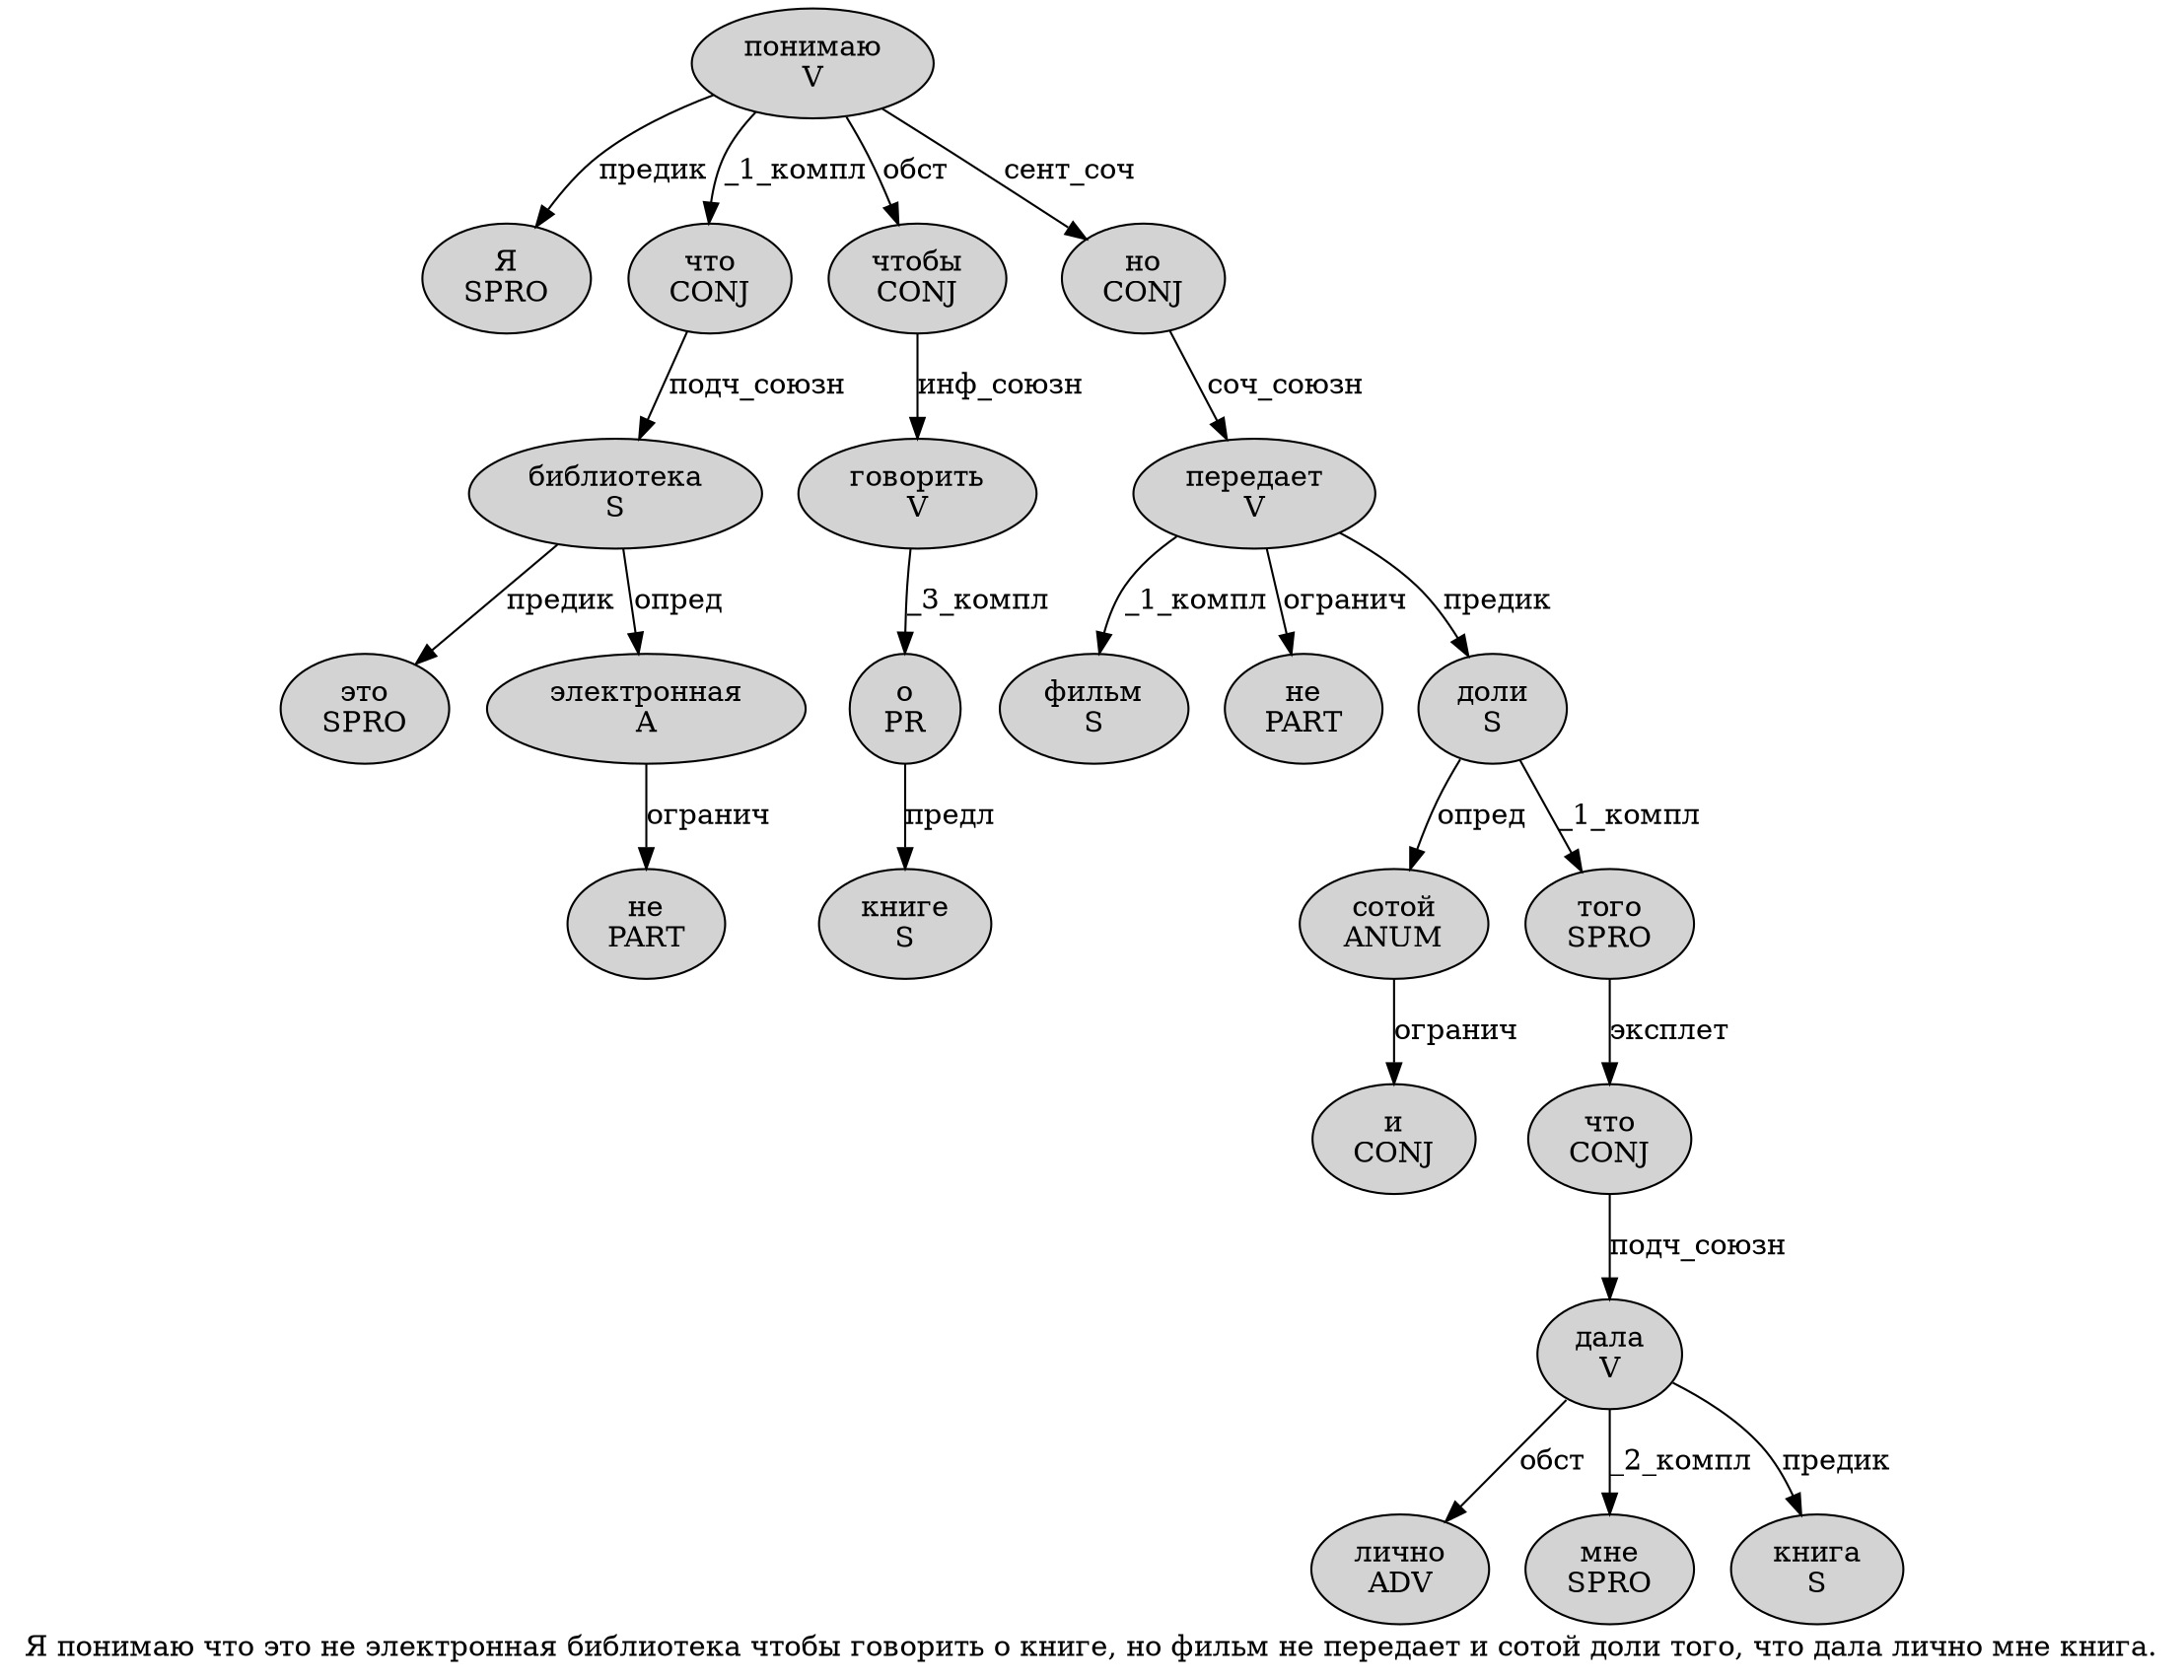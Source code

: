 digraph SENTENCE_3925 {
	graph [label="Я понимаю что это не электронная библиотека чтобы говорить о книге, но фильм не передает и сотой доли того, что дала лично мне книга."]
	node [style=filled]
		0 [label="Я
SPRO" color="" fillcolor=lightgray penwidth=1 shape=ellipse]
		1 [label="понимаю
V" color="" fillcolor=lightgray penwidth=1 shape=ellipse]
		2 [label="что
CONJ" color="" fillcolor=lightgray penwidth=1 shape=ellipse]
		3 [label="это
SPRO" color="" fillcolor=lightgray penwidth=1 shape=ellipse]
		4 [label="не
PART" color="" fillcolor=lightgray penwidth=1 shape=ellipse]
		5 [label="электронная
A" color="" fillcolor=lightgray penwidth=1 shape=ellipse]
		6 [label="библиотека
S" color="" fillcolor=lightgray penwidth=1 shape=ellipse]
		7 [label="чтобы
CONJ" color="" fillcolor=lightgray penwidth=1 shape=ellipse]
		8 [label="говорить
V" color="" fillcolor=lightgray penwidth=1 shape=ellipse]
		9 [label="о
PR" color="" fillcolor=lightgray penwidth=1 shape=ellipse]
		10 [label="книге
S" color="" fillcolor=lightgray penwidth=1 shape=ellipse]
		12 [label="но
CONJ" color="" fillcolor=lightgray penwidth=1 shape=ellipse]
		13 [label="фильм
S" color="" fillcolor=lightgray penwidth=1 shape=ellipse]
		14 [label="не
PART" color="" fillcolor=lightgray penwidth=1 shape=ellipse]
		15 [label="передает
V" color="" fillcolor=lightgray penwidth=1 shape=ellipse]
		16 [label="и
CONJ" color="" fillcolor=lightgray penwidth=1 shape=ellipse]
		17 [label="сотой
ANUM" color="" fillcolor=lightgray penwidth=1 shape=ellipse]
		18 [label="доли
S" color="" fillcolor=lightgray penwidth=1 shape=ellipse]
		19 [label="того
SPRO" color="" fillcolor=lightgray penwidth=1 shape=ellipse]
		21 [label="что
CONJ" color="" fillcolor=lightgray penwidth=1 shape=ellipse]
		22 [label="дала
V" color="" fillcolor=lightgray penwidth=1 shape=ellipse]
		23 [label="лично
ADV" color="" fillcolor=lightgray penwidth=1 shape=ellipse]
		24 [label="мне
SPRO" color="" fillcolor=lightgray penwidth=1 shape=ellipse]
		25 [label="книга
S" color="" fillcolor=lightgray penwidth=1 shape=ellipse]
			1 -> 0 [label="предик"]
			1 -> 2 [label="_1_компл"]
			1 -> 7 [label="обст"]
			1 -> 12 [label="сент_соч"]
			9 -> 10 [label="предл"]
			21 -> 22 [label="подч_союзн"]
			5 -> 4 [label="огранич"]
			12 -> 15 [label="соч_союзн"]
			6 -> 3 [label="предик"]
			6 -> 5 [label="опред"]
			18 -> 17 [label="опред"]
			18 -> 19 [label="_1_компл"]
			15 -> 13 [label="_1_компл"]
			15 -> 14 [label="огранич"]
			15 -> 18 [label="предик"]
			19 -> 21 [label="эксплет"]
			8 -> 9 [label="_3_компл"]
			22 -> 23 [label="обст"]
			22 -> 24 [label="_2_компл"]
			22 -> 25 [label="предик"]
			7 -> 8 [label="инф_союзн"]
			17 -> 16 [label="огранич"]
			2 -> 6 [label="подч_союзн"]
}
